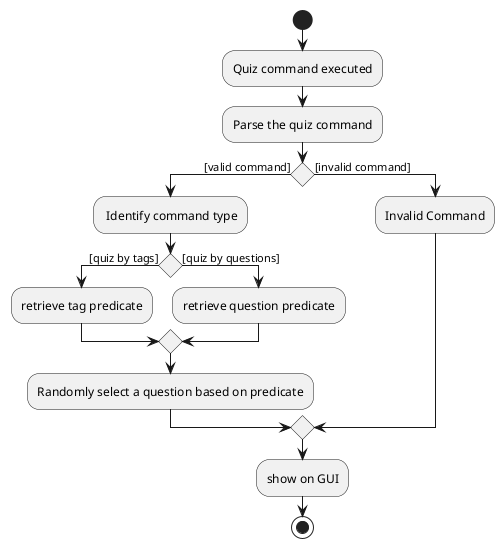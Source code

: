 @startuml
start
:Quiz command executed;
:Parse the quiz command;

if () then ([valid command])
  : Identify command type;
    if () then ([quiz by tags])
      :retrieve tag predicate;
    else ([quiz by questions])
      :retrieve question predicate;
    endif
   :Randomly select a question based on predicate;

else ([invalid command])
  :Invalid Command;
endif
:show on GUI;
stop
@enduml
